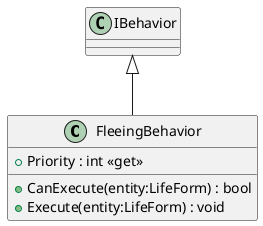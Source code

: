 @startuml
class FleeingBehavior {
    + Priority : int <<get>>
    + CanExecute(entity:LifeForm) : bool
    + Execute(entity:LifeForm) : void
}
IBehavior <|-- FleeingBehavior
@enduml
